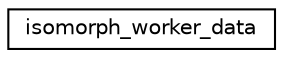 digraph "Graphical Class Hierarchy"
{
  edge [fontname="Helvetica",fontsize="10",labelfontname="Helvetica",labelfontsize="10"];
  node [fontname="Helvetica",fontsize="10",shape=record];
  rankdir="LR";
  Node0 [label="isomorph_worker_data",height=0.2,width=0.4,color="black", fillcolor="white", style="filled",URL="$d7/da9/structisomorph__worker__data.html"];
}
